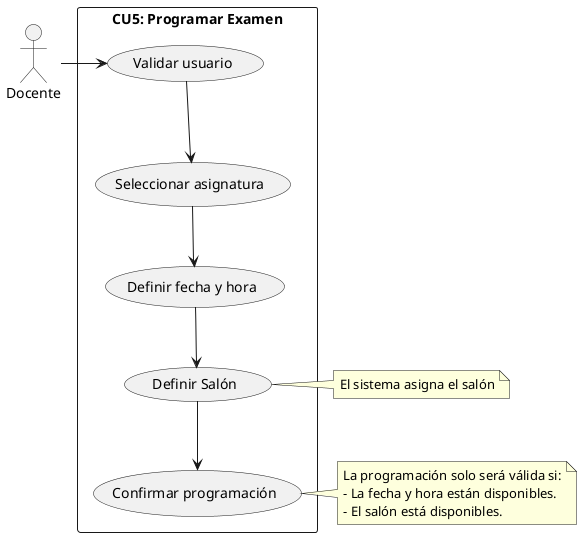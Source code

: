 @startuml CU5
actor Docente

rectangle "CU5: Programar Examen" {
    usecase UC_ValidarCredenciales as "Validar usuario"
    usecase UC_SeleccionarAsignatura as "Seleccionar asignatura"
    usecase UC_DefinirFechaHora as "Definir fecha y hora"
    usecase UC_DefinirSalon as "Definir Salón"
    usecase UC_ConfirmarProgramacion as "Confirmar programación"
}

Docente -> UC_ValidarCredenciales
UC_ValidarCredenciales --> UC_SeleccionarAsignatura
UC_SeleccionarAsignatura --> UC_DefinirFechaHora
UC_DefinirFechaHora --> UC_DefinirSalon
UC_DefinirSalon --> UC_ConfirmarProgramacion

note right of UC_ConfirmarProgramacion
La programación solo será válida si:
- La fecha y hora están disponibles.
- El salón está disponibles.
end note

note right of UC_DefinirSalon
El sistema asigna el salón
end note

@enduml

/' comentario:el sistema asigna el salon '/
